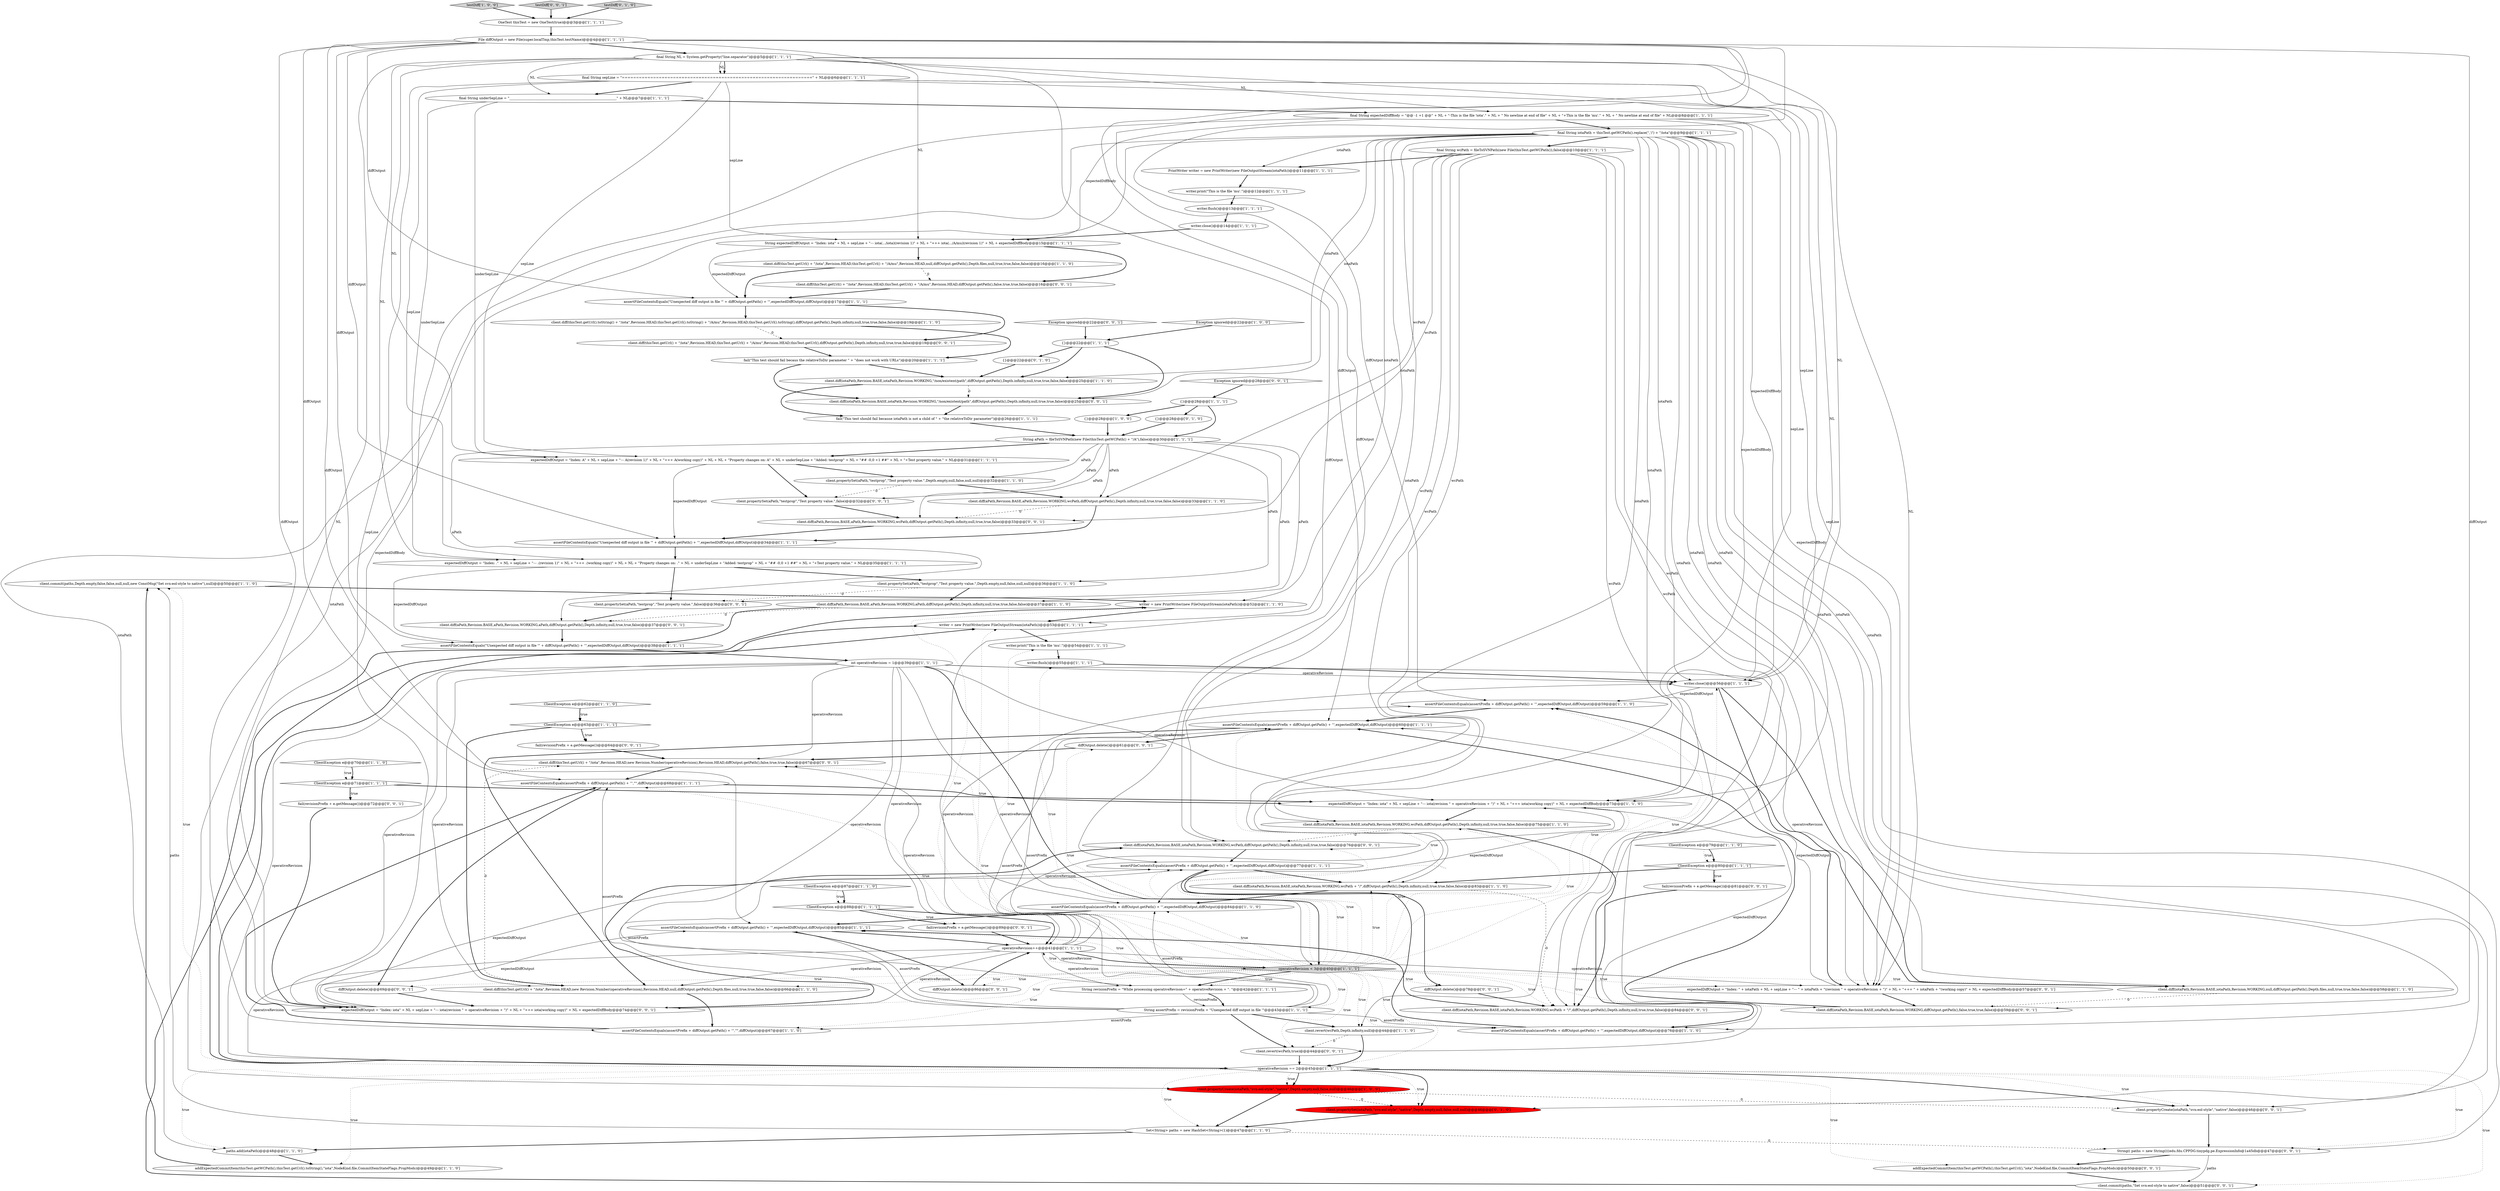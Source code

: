 digraph {
1 [style = filled, label = "client.commit(paths,Depth.empty,false,false,null,null,new ConstMsg(\"Set svn:eol-style to native\"),null)@@@50@@@['1', '1', '0']", fillcolor = white, shape = ellipse image = "AAA0AAABBB1BBB"];
74 [style = filled, label = "client.propertySet(iotaPath,\"svn:eol-style\",\"native\",Depth.empty,null,false,null,null)@@@46@@@['0', '1', '0']", fillcolor = red, shape = ellipse image = "AAA1AAABBB2BBB"];
8 [style = filled, label = "fail(\"This test should fail because iotaPath is not a child of \" + \"the relativeToDir parameter\")@@@26@@@['1', '1', '1']", fillcolor = white, shape = ellipse image = "AAA0AAABBB1BBB"];
25 [style = filled, label = "ClientException e@@@79@@@['1', '1', '0']", fillcolor = white, shape = diamond image = "AAA0AAABBB1BBB"];
79 [style = filled, label = "client.propertySet(aPath,\"testprop\",\"Test property value.\",false)@@@36@@@['0', '0', '1']", fillcolor = white, shape = ellipse image = "AAA0AAABBB3BBB"];
2 [style = filled, label = "File diffOutput = new File(super.localTmp,thisTest.testName)@@@4@@@['1', '1', '1']", fillcolor = white, shape = ellipse image = "AAA0AAABBB1BBB"];
54 [style = filled, label = "Set<String> paths = new HashSet<String>(1)@@@47@@@['1', '1', '0']", fillcolor = white, shape = ellipse image = "AAA0AAABBB1BBB"];
3 [style = filled, label = "expectedDiffOutput = \"Index: iota\" + NL + sepLine + \"--- iota(revision \" + operativeRevision + \")\" + NL + \"+++ iota(working copy)\" + NL + expectedDiffBody@@@73@@@['1', '1', '0']", fillcolor = white, shape = ellipse image = "AAA0AAABBB1BBB"];
6 [style = filled, label = "assertFileContentsEquals(assertPrefix + diffOutput.getPath() + ''',expectedDiffOutput,diffOutput)@@@85@@@['1', '1', '1']", fillcolor = white, shape = ellipse image = "AAA0AAABBB1BBB"];
26 [style = filled, label = "assertFileContentsEquals(assertPrefix + diffOutput.getPath() + ''',\"\",diffOutput)@@@68@@@['1', '1', '1']", fillcolor = white, shape = ellipse image = "AAA0AAABBB1BBB"];
4 [style = filled, label = "assertFileContentsEquals(\"Unexpected diff output in file '\" + diffOutput.getPath() + ''',expectedDiffOutput,diffOutput)@@@17@@@['1', '1', '1']", fillcolor = white, shape = ellipse image = "AAA0AAABBB1BBB"];
63 [style = filled, label = "final String wcPath = fileToSVNPath(new File(thisTest.getWCPath()),false)@@@10@@@['1', '1', '1']", fillcolor = white, shape = ellipse image = "AAA0AAABBB1BBB"];
24 [style = filled, label = "String revisionPrefix = \"While processing operativeRevison=\" + operativeRevision + \". \"@@@42@@@['1', '1', '1']", fillcolor = white, shape = ellipse image = "AAA0AAABBB1BBB"];
75 [style = filled, label = "Exception ignored@@@22@@@['0', '0', '1']", fillcolor = white, shape = diamond image = "AAA0AAABBB3BBB"];
0 [style = filled, label = "final String NL = System.getProperty(\"line.separator\")@@@5@@@['1', '1', '1']", fillcolor = white, shape = ellipse image = "AAA0AAABBB1BBB"];
57 [style = filled, label = "client.diff(iotaPath,Revision.BASE,iotaPath,Revision.WORKING,wcPath,diffOutput.getPath(),Depth.infinity,null,true,true,false,false)@@@75@@@['1', '1', '0']", fillcolor = white, shape = ellipse image = "AAA0AAABBB1BBB"];
50 [style = filled, label = "PrintWriter writer = new PrintWriter(new FileOutputStream(iotaPath))@@@11@@@['1', '1', '1']", fillcolor = white, shape = ellipse image = "AAA0AAABBB1BBB"];
12 [style = filled, label = "client.propertySet(aPath,\"testprop\",\"Test property value.\",Depth.empty,null,false,null,null)@@@36@@@['1', '1', '0']", fillcolor = white, shape = ellipse image = "AAA0AAABBB1BBB"];
71 [style = filled, label = "{}@@@28@@@['0', '1', '0']", fillcolor = white, shape = ellipse image = "AAA0AAABBB2BBB"];
36 [style = filled, label = "ClientException e@@@87@@@['1', '1', '0']", fillcolor = white, shape = diamond image = "AAA0AAABBB1BBB"];
40 [style = filled, label = "OneTest thisTest = new OneTest(true)@@@3@@@['1', '1', '1']", fillcolor = white, shape = ellipse image = "AAA0AAABBB1BBB"];
81 [style = filled, label = "client.commit(paths,\"Set svn:eol-style to native\",false)@@@51@@@['0', '0', '1']", fillcolor = white, shape = ellipse image = "AAA0AAABBB3BBB"];
10 [style = filled, label = "client.propertySet(aPath,\"testprop\",\"Test property value.\",Depth.empty,null,false,null,null)@@@32@@@['1', '1', '0']", fillcolor = white, shape = ellipse image = "AAA0AAABBB1BBB"];
18 [style = filled, label = "testDiff['1', '0', '0']", fillcolor = lightgray, shape = diamond image = "AAA0AAABBB1BBB"];
30 [style = filled, label = "assertFileContentsEquals(assertPrefix + diffOutput.getPath() + ''',expectedDiffOutput,diffOutput)@@@84@@@['1', '1', '0']", fillcolor = white, shape = ellipse image = "AAA0AAABBB1BBB"];
29 [style = filled, label = "String aPath = fileToSVNPath(new File(thisTest.getWCPath() + \"/A\"),false)@@@30@@@['1', '1', '1']", fillcolor = white, shape = ellipse image = "AAA0AAABBB1BBB"];
15 [style = filled, label = "ClientException e@@@88@@@['1', '1', '1']", fillcolor = white, shape = diamond image = "AAA0AAABBB1BBB"];
41 [style = filled, label = "assertFileContentsEquals(assertPrefix + diffOutput.getPath() + ''',expectedDiffOutput,diffOutput)@@@60@@@['1', '1', '1']", fillcolor = white, shape = ellipse image = "AAA0AAABBB1BBB"];
70 [style = filled, label = "operativeRevision < 3@@@40@@@['1', '1', '1']", fillcolor = lightgray, shape = diamond image = "AAA0AAABBB1BBB"];
49 [style = filled, label = "operativeRevision++@@@41@@@['1', '1', '1']", fillcolor = white, shape = ellipse image = "AAA0AAABBB1BBB"];
22 [style = filled, label = "String assertPrefix = revisionPrefix + \"Unexpected diff output in file '\"@@@43@@@['1', '1', '1']", fillcolor = white, shape = ellipse image = "AAA0AAABBB1BBB"];
46 [style = filled, label = "writer.close()@@@14@@@['1', '1', '1']", fillcolor = white, shape = ellipse image = "AAA0AAABBB1BBB"];
92 [style = filled, label = "client.diff(iotaPath,Revision.BASE,iotaPath,Revision.WORKING,wcPath,diffOutput.getPath(),Depth.infinity,null,true,true,false)@@@76@@@['0', '0', '1']", fillcolor = white, shape = ellipse image = "AAA0AAABBB3BBB"];
66 [style = filled, label = "client.diff(iotaPath,Revision.BASE,iotaPath,Revision.WORKING,wcPath + \"/\",diffOutput.getPath(),Depth.infinity,null,true,true,false,false)@@@83@@@['1', '1', '0']", fillcolor = white, shape = ellipse image = "AAA0AAABBB1BBB"];
33 [style = filled, label = "client.diff(aPath,Revision.BASE,aPath,Revision.WORKING,wcPath,diffOutput.getPath(),Depth.infinity,null,true,true,false,false)@@@33@@@['1', '1', '0']", fillcolor = white, shape = ellipse image = "AAA0AAABBB1BBB"];
35 [style = filled, label = "client.diff(aPath,Revision.BASE,aPath,Revision.WORKING,aPath,diffOutput.getPath(),Depth.infinity,null,true,true,false,false)@@@37@@@['1', '1', '0']", fillcolor = white, shape = ellipse image = "AAA0AAABBB1BBB"];
90 [style = filled, label = "fail(revisionPrefix + e.getMessage())@@@81@@@['0', '0', '1']", fillcolor = white, shape = ellipse image = "AAA0AAABBB3BBB"];
14 [style = filled, label = "writer = new PrintWriter(new FileOutputStream(iotaPath))@@@53@@@['1', '1', '1']", fillcolor = white, shape = ellipse image = "AAA0AAABBB1BBB"];
21 [style = filled, label = "assertFileContentsEquals(\"Unexpected diff output in file '\" + diffOutput.getPath() + ''',expectedDiffOutput,diffOutput)@@@34@@@['1', '1', '1']", fillcolor = white, shape = ellipse image = "AAA0AAABBB1BBB"];
65 [style = filled, label = "writer.close()@@@56@@@['1', '1', '1']", fillcolor = white, shape = ellipse image = "AAA0AAABBB1BBB"];
44 [style = filled, label = "assertFileContentsEquals(assertPrefix + diffOutput.getPath() + ''',expectedDiffOutput,diffOutput)@@@59@@@['1', '1', '0']", fillcolor = white, shape = ellipse image = "AAA0AAABBB1BBB"];
37 [style = filled, label = "Exception ignored@@@22@@@['1', '0', '0']", fillcolor = white, shape = diamond image = "AAA0AAABBB1BBB"];
103 [style = filled, label = "fail(revisionPrefix + e.getMessage())@@@89@@@['0', '0', '1']", fillcolor = white, shape = ellipse image = "AAA0AAABBB3BBB"];
89 [style = filled, label = "diffOutput.delete()@@@61@@@['0', '0', '1']", fillcolor = white, shape = ellipse image = "AAA0AAABBB3BBB"];
58 [style = filled, label = "writer.print(\"This is the file 'mu'.\")@@@12@@@['1', '1', '1']", fillcolor = white, shape = ellipse image = "AAA0AAABBB1BBB"];
45 [style = filled, label = "expectedDiffOutput = \"Index: .\" + NL + sepLine + \"--- .(revision 1)\" + NL + \"+++ .(working copy)\" + NL + NL + \"Property changes on: .\" + NL + underSepLine + \"Added: testprop\" + NL + \"## -0,0 +1 ##\" + NL + \"+Test property value.\" + NL@@@35@@@['1', '1', '1']", fillcolor = white, shape = ellipse image = "AAA0AAABBB1BBB"];
80 [style = filled, label = "client.propertyCreate(iotaPath,\"svn:eol-style\",\"native\",false)@@@46@@@['0', '0', '1']", fillcolor = white, shape = ellipse image = "AAA0AAABBB3BBB"];
17 [style = filled, label = "client.propertyCreate(iotaPath,\"svn:eol-style\",\"native\",Depth.empty,null,false,null)@@@46@@@['1', '0', '0']", fillcolor = red, shape = ellipse image = "AAA1AAABBB1BBB"];
43 [style = filled, label = "assertFileContentsEquals(\"Unexpected diff output in file '\" + diffOutput.getPath() + ''',expectedDiffOutput,diffOutput)@@@38@@@['1', '1', '1']", fillcolor = white, shape = ellipse image = "AAA0AAABBB1BBB"];
88 [style = filled, label = "diffOutput.delete()@@@86@@@['0', '0', '1']", fillcolor = white, shape = ellipse image = "AAA0AAABBB3BBB"];
68 [style = filled, label = "addExpectedCommitItem(thisTest.getWCPath(),thisTest.getUrl().toString(),\"iota\",NodeKind.file,CommitItemStateFlags.PropMods)@@@49@@@['1', '1', '0']", fillcolor = white, shape = ellipse image = "AAA0AAABBB1BBB"];
7 [style = filled, label = "int operativeRevision = 1@@@39@@@['1', '1', '1']", fillcolor = white, shape = ellipse image = "AAA0AAABBB1BBB"];
67 [style = filled, label = "final String underSepLine = \"___________________________________________________________________\" + NL@@@7@@@['1', '1', '1']", fillcolor = white, shape = ellipse image = "AAA0AAABBB1BBB"];
28 [style = filled, label = "assertFileContentsEquals(assertPrefix + diffOutput.getPath() + ''',\"\",diffOutput)@@@67@@@['1', '1', '0']", fillcolor = white, shape = ellipse image = "AAA0AAABBB1BBB"];
94 [style = filled, label = "client.diff(aPath,Revision.BASE,aPath,Revision.WORKING,aPath,diffOutput.getPath(),Depth.infinity,null,true,true,false)@@@37@@@['0', '0', '1']", fillcolor = white, shape = ellipse image = "AAA0AAABBB3BBB"];
20 [style = filled, label = "String expectedDiffOutput = \"Index: iota\" + NL + sepLine + \"--- iota(.../iota)(revision 1)\" + NL + \"+++ iota(.../A/mu)(revision 1)\" + NL + expectedDiffBody@@@15@@@['1', '1', '1']", fillcolor = white, shape = ellipse image = "AAA0AAABBB1BBB"];
97 [style = filled, label = "fail(revisionPrefix + e.getMessage())@@@72@@@['0', '0', '1']", fillcolor = white, shape = ellipse image = "AAA0AAABBB3BBB"];
87 [style = filled, label = "client.revert(wcPath,true)@@@44@@@['0', '0', '1']", fillcolor = white, shape = ellipse image = "AAA0AAABBB3BBB"];
42 [style = filled, label = "assertFileContentsEquals(assertPrefix + diffOutput.getPath() + ''',expectedDiffOutput,diffOutput)@@@76@@@['1', '1', '0']", fillcolor = white, shape = ellipse image = "AAA0AAABBB1BBB"];
61 [style = filled, label = "ClientException e@@@70@@@['1', '1', '0']", fillcolor = white, shape = diamond image = "AAA0AAABBB1BBB"];
23 [style = filled, label = "ClientException e@@@71@@@['1', '1', '1']", fillcolor = white, shape = diamond image = "AAA0AAABBB1BBB"];
60 [style = filled, label = "operativeRevision == 2@@@45@@@['1', '1', '1']", fillcolor = white, shape = diamond image = "AAA0AAABBB1BBB"];
96 [style = filled, label = "testDiff['0', '0', '1']", fillcolor = lightgray, shape = diamond image = "AAA0AAABBB3BBB"];
72 [style = filled, label = "{}@@@22@@@['0', '1', '0']", fillcolor = white, shape = ellipse image = "AAA0AAABBB2BBB"];
84 [style = filled, label = "diffOutput.delete()@@@78@@@['0', '0', '1']", fillcolor = white, shape = ellipse image = "AAA0AAABBB3BBB"];
78 [style = filled, label = "client.diff(thisTest.getUrl() + \"/iota\",Revision.HEAD,thisTest.getUrl() + \"/A/mu\",Revision.HEAD,diffOutput.getPath(),false,true,true,false)@@@16@@@['0', '0', '1']", fillcolor = white, shape = ellipse image = "AAA0AAABBB3BBB"];
85 [style = filled, label = "String(( paths = new String((((edu.fdu.CPPDG.tinypdg.pe.ExpressionInfo@1a45db@@@47@@@['0', '0', '1']", fillcolor = white, shape = ellipse image = "AAA0AAABBB3BBB"];
19 [style = filled, label = "writer = new PrintWriter(new FileOutputStream(iotaPath))@@@52@@@['1', '1', '0']", fillcolor = white, shape = ellipse image = "AAA0AAABBB1BBB"];
62 [style = filled, label = "ClientException e@@@80@@@['1', '1', '1']", fillcolor = white, shape = diamond image = "AAA0AAABBB1BBB"];
100 [style = filled, label = "client.diff(iotaPath,Revision.BASE,iotaPath,Revision.WORKING,wcPath + \"/\",diffOutput.getPath(),Depth.infinity,null,true,true,false)@@@84@@@['0', '0', '1']", fillcolor = white, shape = ellipse image = "AAA0AAABBB3BBB"];
31 [style = filled, label = "final String iotaPath = thisTest.getWCPath().replace('\','/') + \"/iota\"@@@9@@@['1', '1', '1']", fillcolor = white, shape = ellipse image = "AAA0AAABBB1BBB"];
27 [style = filled, label = "{}@@@28@@@['1', '0', '0']", fillcolor = white, shape = ellipse image = "AAA0AAABBB1BBB"];
51 [style = filled, label = "writer.print(\"This is the file 'mu'.\")@@@54@@@['1', '1', '1']", fillcolor = white, shape = ellipse image = "AAA0AAABBB1BBB"];
39 [style = filled, label = "{}@@@28@@@['1', '1', '1']", fillcolor = white, shape = ellipse image = "AAA0AAABBB1BBB"];
102 [style = filled, label = "fail(revisionPrefix + e.getMessage())@@@64@@@['0', '0', '1']", fillcolor = white, shape = ellipse image = "AAA0AAABBB3BBB"];
9 [style = filled, label = "final String sepLine = \"===================================================================\" + NL@@@6@@@['1', '1', '1']", fillcolor = white, shape = ellipse image = "AAA0AAABBB1BBB"];
32 [style = filled, label = "expectedDiffOutput = \"Index: A\" + NL + sepLine + \"--- A(revision 1)\" + NL + \"+++ A(working copy)\" + NL + NL + \"Property changes on: A\" + NL + underSepLine + \"Added: testprop\" + NL + \"## -0,0 +1 ##\" + NL + \"+Test property value.\" + NL@@@31@@@['1', '1', '1']", fillcolor = white, shape = ellipse image = "AAA0AAABBB1BBB"];
82 [style = filled, label = "client.diff(thisTest.getUrl() + \"/iota\",Revision.HEAD,new Revision.Number(operativeRevision),Revision.HEAD,diffOutput.getPath(),false,true,true,false)@@@67@@@['0', '0', '1']", fillcolor = white, shape = ellipse image = "AAA0AAABBB3BBB"];
91 [style = filled, label = "client.propertySet(aPath,\"testprop\",\"Test property value.\",false)@@@32@@@['0', '0', '1']", fillcolor = white, shape = ellipse image = "AAA0AAABBB3BBB"];
83 [style = filled, label = "expectedDiffOutput = \"Index: \" + iotaPath + NL + sepLine + \"--- \" + iotaPath + \"(revision \" + operativeRevision + \")\" + NL + \"+++ \" + iotaPath + \"(working copy)\" + NL + expectedDiffBody@@@57@@@['0', '0', '1']", fillcolor = white, shape = ellipse image = "AAA0AAABBB3BBB"];
77 [style = filled, label = "diffOutput.delete()@@@69@@@['0', '0', '1']", fillcolor = white, shape = ellipse image = "AAA0AAABBB3BBB"];
38 [style = filled, label = "client.revert(wcPath,Depth.infinity,null)@@@44@@@['1', '1', '0']", fillcolor = white, shape = ellipse image = "AAA0AAABBB1BBB"];
55 [style = filled, label = "client.diff(iotaPath,Revision.BASE,iotaPath,Revision.WORKING,\"/non/existent/path\",diffOutput.getPath(),Depth.infinity,null,true,true,false,false)@@@25@@@['1', '1', '0']", fillcolor = white, shape = ellipse image = "AAA0AAABBB1BBB"];
56 [style = filled, label = "client.diff(thisTest.getUrl() + \"/iota\",Revision.HEAD,new Revision.Number(operativeRevision),Revision.HEAD,null,diffOutput.getPath(),Depth.files,null,true,true,false,false)@@@66@@@['1', '1', '0']", fillcolor = white, shape = ellipse image = "AAA0AAABBB1BBB"];
93 [style = filled, label = "client.diff(iotaPath,Revision.BASE,iotaPath,Revision.WORKING,\"/non/existent/path\",diffOutput.getPath(),Depth.infinity,null,true,true,false)@@@25@@@['0', '0', '1']", fillcolor = white, shape = ellipse image = "AAA0AAABBB3BBB"];
16 [style = filled, label = "client.diff(iotaPath,Revision.BASE,iotaPath,Revision.WORKING,null,diffOutput.getPath(),Depth.files,null,true,true,false,false)@@@58@@@['1', '1', '0']", fillcolor = white, shape = ellipse image = "AAA0AAABBB1BBB"];
53 [style = filled, label = "client.diff(thisTest.getUrl() + \"/iota\",Revision.HEAD,thisTest.getUrl() + \"/A/mu\",Revision.HEAD,null,diffOutput.getPath(),Depth.files,null,true,true,false,false)@@@16@@@['1', '1', '0']", fillcolor = white, shape = ellipse image = "AAA0AAABBB1BBB"];
47 [style = filled, label = "fail(\"This test should fail becaus the relativeToDir parameter \" + \"does not work with URLs\")@@@20@@@['1', '1', '1']", fillcolor = white, shape = ellipse image = "AAA0AAABBB1BBB"];
52 [style = filled, label = "ClientException e@@@62@@@['1', '1', '0']", fillcolor = white, shape = diamond image = "AAA0AAABBB1BBB"];
69 [style = filled, label = "ClientException e@@@63@@@['1', '1', '1']", fillcolor = white, shape = diamond image = "AAA0AAABBB1BBB"];
59 [style = filled, label = "writer.flush()@@@55@@@['1', '1', '1']", fillcolor = white, shape = ellipse image = "AAA0AAABBB1BBB"];
99 [style = filled, label = "client.diff(thisTest.getUrl() + \"/iota\",Revision.HEAD,thisTest.getUrl() + \"/A/mu\",Revision.HEAD,thisTest.getUrl(),diffOutput.getPath(),Depth.infinity,null,true,true,false)@@@19@@@['0', '0', '1']", fillcolor = white, shape = ellipse image = "AAA0AAABBB3BBB"];
98 [style = filled, label = "addExpectedCommitItem(thisTest.getWCPath(),thisTest.getUrl(),\"iota\",NodeKind.file,CommitItemStateFlags.PropMods)@@@50@@@['0', '0', '1']", fillcolor = white, shape = ellipse image = "AAA0AAABBB3BBB"];
64 [style = filled, label = "{}@@@22@@@['1', '1', '1']", fillcolor = white, shape = ellipse image = "AAA0AAABBB1BBB"];
95 [style = filled, label = "expectedDiffOutput = \"Index: iota\" + NL + sepLine + \"--- iota(revision \" + operativeRevision + \")\" + NL + \"+++ iota(working copy)\" + NL + expectedDiffBody@@@74@@@['0', '0', '1']", fillcolor = white, shape = ellipse image = "AAA0AAABBB3BBB"];
5 [style = filled, label = "paths.add(iotaPath)@@@48@@@['1', '1', '0']", fillcolor = white, shape = ellipse image = "AAA0AAABBB1BBB"];
48 [style = filled, label = "client.diff(thisTest.getUrl().toString() + \"/iota\",Revision.HEAD,thisTest.getUrl().toString() + \"/A/mu\",Revision.HEAD,thisTest.getUrl().toString(),diffOutput.getPath(),Depth.infinity,null,true,true,false,false)@@@19@@@['1', '1', '0']", fillcolor = white, shape = ellipse image = "AAA0AAABBB1BBB"];
86 [style = filled, label = "client.diff(iotaPath,Revision.BASE,iotaPath,Revision.WORKING,diffOutput.getPath(),false,true,true,false)@@@59@@@['0', '0', '1']", fillcolor = white, shape = ellipse image = "AAA0AAABBB3BBB"];
13 [style = filled, label = "writer.flush()@@@13@@@['1', '1', '1']", fillcolor = white, shape = ellipse image = "AAA0AAABBB1BBB"];
76 [style = filled, label = "Exception ignored@@@28@@@['0', '0', '1']", fillcolor = white, shape = diamond image = "AAA0AAABBB3BBB"];
73 [style = filled, label = "testDiff['0', '1', '0']", fillcolor = lightgray, shape = diamond image = "AAA0AAABBB2BBB"];
101 [style = filled, label = "client.diff(aPath,Revision.BASE,aPath,Revision.WORKING,wcPath,diffOutput.getPath(),Depth.infinity,null,true,true,false)@@@33@@@['0', '0', '1']", fillcolor = white, shape = ellipse image = "AAA0AAABBB3BBB"];
11 [style = filled, label = "assertFileContentsEquals(assertPrefix + diffOutput.getPath() + ''',expectedDiffOutput,diffOutput)@@@77@@@['1', '1', '1']", fillcolor = white, shape = ellipse image = "AAA0AAABBB1BBB"];
34 [style = filled, label = "final String expectedDiffBody = \"@@ -1 +1 @@\" + NL + \"-This is the file 'iota'.\" + NL + \"\ No newline at end of file\" + NL + \"+This is the file 'mu'.\" + NL + \"\ No newline at end of file\" + NL@@@8@@@['1', '1', '1']", fillcolor = white, shape = ellipse image = "AAA0AAABBB1BBB"];
40->2 [style = bold, label=""];
69->102 [style = bold, label=""];
0->9 [style = solid, label="NL"];
47->93 [style = bold, label=""];
22->44 [style = solid, label="assertPrefix"];
60->81 [style = dotted, label="true"];
17->54 [style = bold, label=""];
25->62 [style = dotted, label="true"];
17->74 [style = dashed, label="0"];
34->83 [style = solid, label="expectedDiffBody"];
70->28 [style = dotted, label="true"];
66->100 [style = dashed, label="0"];
7->83 [style = solid, label="operativeRevision"];
29->79 [style = solid, label="aPath"];
70->41 [style = dotted, label="true"];
31->93 [style = solid, label="iotaPath"];
5->68 [style = bold, label=""];
7->56 [style = solid, label="operativeRevision"];
70->89 [style = dotted, label="true"];
2->44 [style = solid, label="diffOutput"];
48->99 [style = dashed, label="0"];
31->86 [style = solid, label="iotaPath"];
15->103 [style = bold, label=""];
35->43 [style = bold, label=""];
30->6 [style = bold, label=""];
62->90 [style = dotted, label="true"];
85->81 [style = solid, label="paths"];
70->22 [style = dotted, label="true"];
78->4 [style = bold, label=""];
12->79 [style = dashed, label="0"];
63->66 [style = solid, label="wcPath"];
70->92 [style = dotted, label="true"];
17->80 [style = dashed, label="0"];
7->95 [style = solid, label="operativeRevision"];
49->95 [style = solid, label="operativeRevision"];
63->87 [style = solid, label="wcPath"];
70->56 [style = dotted, label="true"];
53->78 [style = dashed, label="0"];
7->70 [style = bold, label=""];
70->95 [style = dotted, label="true"];
70->24 [style = dotted, label="true"];
41->89 [style = bold, label=""];
65->16 [style = bold, label=""];
60->98 [style = dotted, label="true"];
34->20 [style = solid, label="expectedDiffBody"];
7->70 [style = solid, label="operativeRevision"];
22->87 [style = bold, label=""];
38->87 [style = dashed, label="0"];
52->69 [style = bold, label=""];
26->77 [style = bold, label=""];
9->32 [style = solid, label="sepLine"];
7->24 [style = solid, label="operativeRevision"];
9->83 [style = solid, label="sepLine"];
70->59 [style = dotted, label="true"];
0->83 [style = solid, label="NL"];
31->17 [style = solid, label="iotaPath"];
13->46 [style = bold, label=""];
73->40 [style = bold, label=""];
15->103 [style = dotted, label="true"];
63->50 [style = bold, label=""];
95->92 [style = bold, label=""];
90->100 [style = bold, label=""];
87->60 [style = bold, label=""];
31->57 [style = solid, label="iotaPath"];
31->100 [style = solid, label="iotaPath"];
54->5 [style = bold, label=""];
3->42 [style = solid, label="expectedDiffOutput"];
63->100 [style = solid, label="wcPath"];
22->30 [style = solid, label="assertPrefix"];
71->29 [style = bold, label=""];
49->70 [style = bold, label=""];
63->101 [style = solid, label="wcPath"];
60->17 [style = bold, label=""];
60->5 [style = dotted, label="true"];
83->86 [style = bold, label=""];
39->29 [style = bold, label=""];
52->69 [style = dotted, label="true"];
70->14 [style = dotted, label="true"];
22->6 [style = solid, label="assertPrefix"];
2->28 [style = solid, label="diffOutput"];
25->62 [style = bold, label=""];
60->85 [style = dotted, label="true"];
31->5 [style = solid, label="iotaPath"];
54->1 [style = solid, label="paths"];
35->94 [style = dashed, label="0"];
95->11 [style = solid, label="expectedDiffOutput"];
49->65 [style = solid, label="operativeRevision"];
70->51 [style = dotted, label="true"];
11->84 [style = bold, label=""];
92->11 [style = bold, label=""];
29->91 [style = solid, label="aPath"];
29->33 [style = solid, label="aPath"];
80->85 [style = bold, label=""];
65->83 [style = bold, label=""];
34->31 [style = bold, label=""];
6->49 [style = bold, label=""];
23->3 [style = bold, label=""];
2->6 [style = solid, label="diffOutput"];
70->66 [style = dotted, label="true"];
12->35 [style = bold, label=""];
7->82 [style = solid, label="operativeRevision"];
75->64 [style = bold, label=""];
70->3 [style = dotted, label="true"];
32->10 [style = bold, label=""];
60->74 [style = bold, label=""];
93->8 [style = bold, label=""];
29->35 [style = solid, label="aPath"];
91->101 [style = bold, label=""];
31->66 [style = solid, label="iotaPath"];
68->1 [style = bold, label=""];
70->83 [style = dotted, label="true"];
31->16 [style = solid, label="iotaPath"];
21->45 [style = bold, label=""];
22->38 [style = bold, label=""];
9->20 [style = solid, label="sepLine"];
60->80 [style = dotted, label="true"];
32->91 [style = bold, label=""];
60->1 [style = dotted, label="true"];
29->32 [style = bold, label=""];
44->41 [style = bold, label=""];
94->43 [style = bold, label=""];
101->21 [style = bold, label=""];
66->30 [style = bold, label=""];
46->20 [style = bold, label=""];
60->19 [style = bold, label=""];
67->45 [style = solid, label="underSepLine"];
34->3 [style = solid, label="expectedDiffBody"];
70->16 [style = dotted, label="true"];
27->29 [style = bold, label=""];
70->24 [style = bold, label=""];
1->19 [style = bold, label=""];
31->55 [style = solid, label="iotaPath"];
70->60 [style = dotted, label="true"];
31->19 [style = solid, label="iotaPath"];
2->26 [style = solid, label="diffOutput"];
31->92 [style = solid, label="iotaPath"];
2->41 [style = solid, label="diffOutput"];
70->82 [style = dotted, label="true"];
70->42 [style = dotted, label="true"];
62->90 [style = bold, label=""];
31->65 [style = solid, label="iotaPath"];
86->41 [style = bold, label=""];
64->72 [style = bold, label=""];
79->94 [style = bold, label=""];
70->49 [style = dotted, label="true"];
72->55 [style = bold, label=""];
55->93 [style = dashed, label="0"];
98->81 [style = bold, label=""];
83->41 [style = solid, label="expectedDiffOutput"];
31->80 [style = solid, label="iotaPath"];
50->58 [style = bold, label=""];
0->95 [style = solid, label="NL"];
49->83 [style = solid, label="operativeRevision"];
36->15 [style = dotted, label="true"];
23->97 [style = bold, label=""];
64->55 [style = bold, label=""];
26->3 [style = bold, label=""];
18->40 [style = bold, label=""];
88->49 [style = bold, label=""];
95->6 [style = solid, label="expectedDiffOutput"];
59->65 [style = bold, label=""];
11->66 [style = bold, label=""];
3->30 [style = solid, label="expectedDiffOutput"];
31->14 [style = solid, label="iotaPath"];
102->82 [style = bold, label=""];
28->26 [style = bold, label=""];
2->4 [style = solid, label="diffOutput"];
81->14 [style = bold, label=""];
60->17 [style = dotted, label="true"];
34->65 [style = solid, label="expectedDiffBody"];
62->66 [style = bold, label=""];
49->82 [style = solid, label="operativeRevision"];
60->54 [style = dotted, label="true"];
70->38 [style = dotted, label="true"];
60->74 [style = dotted, label="true"];
31->63 [style = bold, label=""];
85->98 [style = bold, label=""];
69->102 [style = dotted, label="true"];
43->7 [style = bold, label=""];
82->26 [style = bold, label=""];
34->95 [style = solid, label="expectedDiffBody"];
69->56 [style = bold, label=""];
97->95 [style = bold, label=""];
49->24 [style = solid, label="operativeRevision"];
2->0 [style = bold, label=""];
32->21 [style = solid, label="expectedDiffOutput"];
0->20 [style = solid, label="NL"];
60->14 [style = bold, label=""];
19->14 [style = bold, label=""];
63->57 [style = solid, label="wcPath"];
29->12 [style = solid, label="aPath"];
67->32 [style = solid, label="underSepLine"];
16->44 [style = bold, label=""];
42->11 [style = bold, label=""];
2->11 [style = solid, label="diffOutput"];
23->97 [style = dotted, label="true"];
61->23 [style = bold, label=""];
22->26 [style = solid, label="assertPrefix"];
70->77 [style = dotted, label="true"];
37->64 [style = bold, label=""];
84->100 [style = bold, label=""];
76->39 [style = bold, label=""];
49->60 [style = solid, label="operativeRevision"];
29->94 [style = solid, label="aPath"];
9->95 [style = solid, label="sepLine"];
70->11 [style = dotted, label="true"];
20->78 [style = bold, label=""];
16->86 [style = dashed, label="0"];
70->84 [style = dotted, label="true"];
10->33 [style = bold, label=""];
4->99 [style = bold, label=""];
89->82 [style = bold, label=""];
9->65 [style = solid, label="sepLine"];
2->43 [style = solid, label="diffOutput"];
7->49 [style = solid, label="operativeRevision"];
61->23 [style = dotted, label="true"];
4->48 [style = bold, label=""];
24->22 [style = solid, label="revisionPrefix"];
64->93 [style = bold, label=""];
7->60 [style = solid, label="operativeRevision"];
22->28 [style = solid, label="assertPrefix"];
45->79 [style = bold, label=""];
22->41 [style = solid, label="assertPrefix"];
70->100 [style = dotted, label="true"];
7->65 [style = solid, label="operativeRevision"];
49->56 [style = solid, label="operativeRevision"];
70->30 [style = dotted, label="true"];
56->82 [style = dashed, label="0"];
70->6 [style = dotted, label="true"];
70->65 [style = dotted, label="true"];
58->13 [style = bold, label=""];
63->38 [style = solid, label="wcPath"];
65->44 [style = solid, label="expectedDiffOutput"];
31->85 [style = solid, label="iotaPath"];
15->49 [style = bold, label=""];
70->44 [style = dotted, label="true"];
0->9 [style = bold, label=""];
57->42 [style = bold, label=""];
77->95 [style = bold, label=""];
96->40 [style = bold, label=""];
63->33 [style = solid, label="wcPath"];
39->71 [style = bold, label=""];
33->101 [style = dashed, label="0"];
57->92 [style = dashed, label="0"];
36->15 [style = bold, label=""];
29->10 [style = solid, label="aPath"];
14->51 [style = bold, label=""];
9->45 [style = solid, label="sepLine"];
41->56 [style = bold, label=""];
60->68 [style = dotted, label="true"];
2->42 [style = solid, label="diffOutput"];
29->101 [style = solid, label="aPath"];
22->11 [style = solid, label="assertPrefix"];
0->45 [style = solid, label="NL"];
20->53 [style = bold, label=""];
39->27 [style = bold, label=""];
38->60 [style = bold, label=""];
24->22 [style = bold, label=""];
100->6 [style = bold, label=""];
31->50 [style = solid, label="iotaPath"];
45->43 [style = solid, label="expectedDiffOutput"];
0->3 [style = solid, label="NL"];
45->12 [style = bold, label=""];
51->59 [style = bold, label=""];
6->88 [style = bold, label=""];
2->30 [style = solid, label="diffOutput"];
70->57 [style = dotted, label="true"];
63->92 [style = solid, label="wcPath"];
70->19 [style = dotted, label="true"];
70->26 [style = dotted, label="true"];
47->55 [style = bold, label=""];
70->87 [style = dotted, label="true"];
99->47 [style = bold, label=""];
54->85 [style = dashed, label="0"];
48->47 [style = bold, label=""];
7->3 [style = solid, label="operativeRevision"];
56->28 [style = bold, label=""];
10->91 [style = dashed, label="0"];
2->21 [style = solid, label="diffOutput"];
0->65 [style = solid, label="NL"];
0->67 [style = solid, label="NL"];
0->34 [style = solid, label="NL"];
9->3 [style = solid, label="sepLine"];
49->70 [style = solid, label="operativeRevision"];
60->80 [style = bold, label=""];
22->42 [style = solid, label="assertPrefix"];
31->74 [style = solid, label="iotaPath"];
3->57 [style = bold, label=""];
53->4 [style = bold, label=""];
9->67 [style = bold, label=""];
103->49 [style = bold, label=""];
33->21 [style = bold, label=""];
74->54 [style = bold, label=""];
20->4 [style = solid, label="expectedDiffOutput"];
70->88 [style = dotted, label="true"];
55->8 [style = bold, label=""];
8->29 [style = bold, label=""];
70->86 [style = dotted, label="true"];
67->34 [style = bold, label=""];
31->83 [style = solid, label="iotaPath"];
49->3 [style = solid, label="operativeRevision"];
0->32 [style = solid, label="NL"];
}
